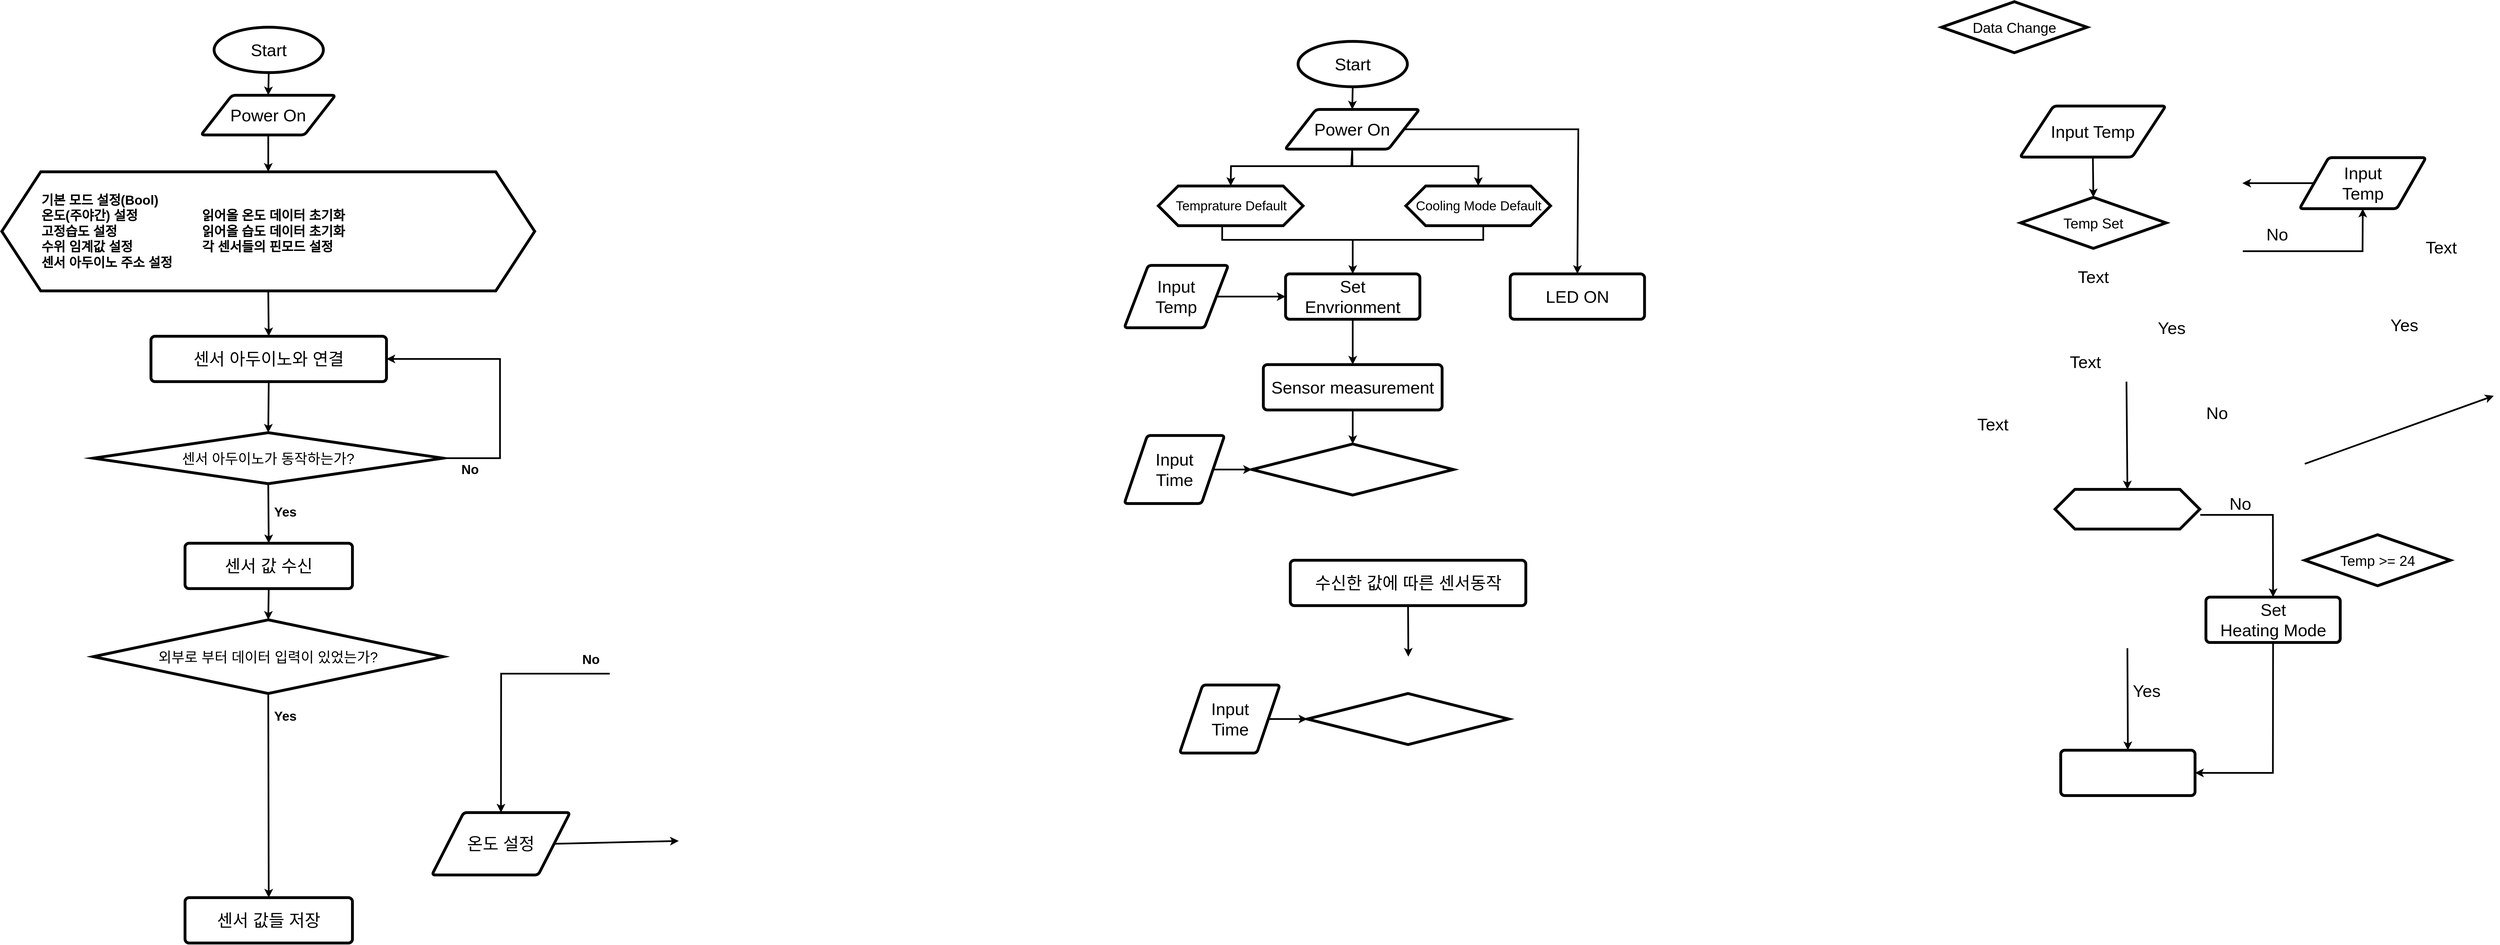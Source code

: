 <mxfile version="21.6.7" type="github">
  <diagram name="Page-1" id="edf60f1a-56cd-e834-aa8a-f176f3a09ee4">
    <mxGraphModel dx="5030" dy="2928" grid="1" gridSize="10" guides="1" tooltips="1" connect="1" arrows="1" fold="1" page="0" pageScale="1" pageWidth="1200" pageHeight="1920" background="none" math="0" shadow="0">
      <root>
        <mxCell id="0" />
        <mxCell id="1" parent="0" />
        <mxCell id="U9xf68Dv_fSdAsA3OCzk-1" value="Start" style="strokeWidth=5;html=1;shape=mxgraph.flowchart.start_1;whiteSpace=wrap;fontSize=30;" parent="1" vertex="1">
          <mxGeometry x="-1233.8" y="-1290" width="192.6" height="80" as="geometry" />
        </mxCell>
        <mxCell id="U9xf68Dv_fSdAsA3OCzk-3" value="" style="verticalLabelPosition=bottom;verticalAlign=top;html=1;shape=hexagon;perimeter=hexagonPerimeter2;arcSize=6;size=0.137;strokeColor=default;strokeWidth=5;fontFamily=Helvetica;fontSize=30;fontColor=default;fillColor=default;spacing=0;" parent="1" vertex="1">
          <mxGeometry x="-1480" y="-1035" width="255" height="70" as="geometry" />
        </mxCell>
        <mxCell id="U9xf68Dv_fSdAsA3OCzk-5" value="Temprature Default" style="text;html=1;align=center;verticalAlign=middle;resizable=0;points=[];autosize=1;strokeColor=none;fillColor=none;fontSize=23;fontFamily=Helvetica;fontColor=default;" parent="1" vertex="1">
          <mxGeometry x="-1462.5" y="-1020" width="220" height="40" as="geometry" />
        </mxCell>
        <mxCell id="U9xf68Dv_fSdAsA3OCzk-6" value="" style="endArrow=classic;html=1;rounded=0;fontFamily=Helvetica;fontSize=30;fontColor=default;exitX=0.5;exitY=1;exitDx=0;exitDy=0;exitPerimeter=0;strokeWidth=3;entryX=0.5;entryY=0;entryDx=0;entryDy=0;" parent="1" source="U9xf68Dv_fSdAsA3OCzk-1" target="U9xf68Dv_fSdAsA3OCzk-8" edge="1">
          <mxGeometry width="50" height="50" relative="1" as="geometry">
            <mxPoint x="-1010" y="-1130" as="sourcePoint" />
            <mxPoint x="-1140" y="-1180" as="targetPoint" />
          </mxGeometry>
        </mxCell>
        <mxCell id="U9xf68Dv_fSdAsA3OCzk-8" value="Power On" style="shape=parallelogram;html=1;strokeWidth=5;perimeter=parallelogramPerimeter;whiteSpace=wrap;rounded=1;arcSize=12;size=0.23;strokeColor=default;fontFamily=Helvetica;fontSize=30;fontColor=default;fillColor=default;" parent="1" vertex="1">
          <mxGeometry x="-1256.67" y="-1170" width="236.67" height="70" as="geometry" />
        </mxCell>
        <mxCell id="U9xf68Dv_fSdAsA3OCzk-9" value="" style="endArrow=classic;html=1;rounded=0;fontFamily=Helvetica;fontSize=30;fontColor=default;exitX=0.5;exitY=1;exitDx=0;exitDy=0;strokeWidth=3;entryX=0.5;entryY=0;entryDx=0;entryDy=0;" parent="1" source="U9xf68Dv_fSdAsA3OCzk-8" target="U9xf68Dv_fSdAsA3OCzk-3" edge="1">
          <mxGeometry width="50" height="50" relative="1" as="geometry">
            <mxPoint x="-1255.835" y="-1085" as="sourcePoint" />
            <mxPoint x="-1490" y="-1035" as="targetPoint" />
            <Array as="points">
              <mxPoint x="-1138" y="-1070" />
              <mxPoint x="-1352" y="-1070" />
            </Array>
          </mxGeometry>
        </mxCell>
        <mxCell id="U9xf68Dv_fSdAsA3OCzk-12" value="" style="endArrow=classic;html=1;rounded=0;fontFamily=Helvetica;fontSize=30;fontColor=default;strokeWidth=3;entryX=0.5;entryY=0;entryDx=0;entryDy=0;entryPerimeter=0;" parent="1" edge="1">
          <mxGeometry width="50" height="50" relative="1" as="geometry">
            <mxPoint x="225.83" y="-690" as="sourcePoint" />
            <mxPoint x="227.5" y="-500" as="targetPoint" />
          </mxGeometry>
        </mxCell>
        <mxCell id="U9xf68Dv_fSdAsA3OCzk-17" value="" style="endArrow=classic;html=1;rounded=0;fontFamily=Helvetica;fontSize=30;fontColor=default;exitX=0.5;exitY=1;exitDx=0;exitDy=0;strokeWidth=3;entryX=0.5;entryY=0;entryDx=0;entryDy=0;" parent="1" source="U9xf68Dv_fSdAsA3OCzk-8" target="U9xf68Dv_fSdAsA3OCzk-32" edge="1">
          <mxGeometry width="50" height="50" relative="1" as="geometry">
            <mxPoint x="-800" y="-1100" as="sourcePoint" />
            <mxPoint x="-565.5" y="-1060" as="targetPoint" />
            <Array as="points">
              <mxPoint x="-1140" y="-1070" />
              <mxPoint x="-916" y="-1070" />
            </Array>
          </mxGeometry>
        </mxCell>
        <mxCell id="U9xf68Dv_fSdAsA3OCzk-20" value="" style="rounded=1;whiteSpace=wrap;html=1;absoluteArcSize=1;arcSize=14;strokeWidth=5;strokeColor=default;fontFamily=Helvetica;fontSize=30;fontColor=default;fillColor=default;" parent="1" vertex="1">
          <mxGeometry x="109.99" y="-40" width="236.68" height="80" as="geometry" />
        </mxCell>
        <mxCell id="U9xf68Dv_fSdAsA3OCzk-23" value="" style="endArrow=classic;html=1;rounded=0;fontFamily=Helvetica;fontSize=30;fontColor=default;exitX=0;exitY=0.5;exitDx=0;exitDy=0;strokeWidth=3;exitPerimeter=0;entryX=0.5;entryY=0;entryDx=0;entryDy=0;" parent="1" source="U9xf68Dv_fSdAsA3OCzk-54" target="U9xf68Dv_fSdAsA3OCzk-31" edge="1">
          <mxGeometry width="50" height="50" relative="1" as="geometry">
            <mxPoint x="-910.0" y="-850" as="sourcePoint" />
            <mxPoint x="-978.58" y="-745" as="targetPoint" />
          </mxGeometry>
        </mxCell>
        <mxCell id="U9xf68Dv_fSdAsA3OCzk-24" value="Yes" style="text;html=1;align=center;verticalAlign=middle;resizable=0;points=[];autosize=1;strokeColor=none;fillColor=none;fontSize=30;fontFamily=Helvetica;fontColor=default;" parent="1" vertex="1">
          <mxGeometry x="270" y="-810" width="70" height="50" as="geometry" />
        </mxCell>
        <mxCell id="U9xf68Dv_fSdAsA3OCzk-25" value="" style="endArrow=classic;html=1;rounded=0;fontFamily=Helvetica;fontSize=30;fontColor=default;exitX=1;exitY=0.5;exitDx=0;exitDy=0;exitPerimeter=0;strokeWidth=3;entryX=0.5;entryY=1;entryDx=0;entryDy=0;" parent="1" target="U9xf68Dv_fSdAsA3OCzk-28" edge="1">
          <mxGeometry width="50" height="50" relative="1" as="geometry">
            <mxPoint x="430.83" y="-920" as="sourcePoint" />
            <mxPoint x="760.83" y="-935" as="targetPoint" />
            <Array as="points">
              <mxPoint x="641.83" y="-920" />
            </Array>
          </mxGeometry>
        </mxCell>
        <mxCell id="U9xf68Dv_fSdAsA3OCzk-27" value="No" style="text;html=1;align=center;verticalAlign=middle;resizable=0;points=[];autosize=1;strokeColor=none;fillColor=none;fontSize=30;fontFamily=Helvetica;fontColor=default;" parent="1" vertex="1">
          <mxGeometry x="460.83" y="-975" width="60" height="50" as="geometry" />
        </mxCell>
        <mxCell id="U9xf68Dv_fSdAsA3OCzk-28" value="Input&lt;br&gt;Temp" style="shape=parallelogram;html=1;strokeWidth=5;perimeter=parallelogramPerimeter;whiteSpace=wrap;rounded=1;arcSize=12;size=0.23;strokeColor=default;fontFamily=Helvetica;fontSize=30;fontColor=default;fillColor=default;" parent="1" vertex="1">
          <mxGeometry x="530.83" y="-1085" width="222.73" height="90" as="geometry" />
        </mxCell>
        <mxCell id="U9xf68Dv_fSdAsA3OCzk-29" value="" style="endArrow=classic;html=1;rounded=0;fontFamily=Helvetica;fontSize=30;fontColor=default;entryX=1;entryY=0.5;entryDx=0;entryDy=0;exitX=0;exitY=0.5;exitDx=0;exitDy=0;strokeWidth=3;" parent="1" source="U9xf68Dv_fSdAsA3OCzk-28" edge="1">
          <mxGeometry width="50" height="50" relative="1" as="geometry">
            <mxPoint x="570.83" y="-1025" as="sourcePoint" />
            <mxPoint x="430" y="-1040" as="targetPoint" />
          </mxGeometry>
        </mxCell>
        <mxCell id="U9xf68Dv_fSdAsA3OCzk-31" value="Set&lt;br&gt;Envrionment" style="rounded=1;whiteSpace=wrap;html=1;absoluteArcSize=1;arcSize=14;strokeWidth=5;strokeColor=default;fontFamily=Helvetica;fontSize=30;fontColor=default;fillColor=default;" parent="1" vertex="1">
          <mxGeometry x="-1255.84" y="-880" width="236.68" height="80" as="geometry" />
        </mxCell>
        <mxCell id="U9xf68Dv_fSdAsA3OCzk-32" value="" style="verticalLabelPosition=bottom;verticalAlign=top;html=1;shape=hexagon;perimeter=hexagonPerimeter2;arcSize=6;size=0.137;strokeColor=default;strokeWidth=5;fontFamily=Helvetica;fontSize=30;fontColor=default;fillColor=default;spacing=0;" parent="1" vertex="1">
          <mxGeometry x="-1043.92" y="-1035" width="255" height="70" as="geometry" />
        </mxCell>
        <mxCell id="U9xf68Dv_fSdAsA3OCzk-33" value="Cooling Mode Default" style="text;html=1;align=center;verticalAlign=middle;resizable=0;points=[];autosize=1;strokeColor=none;fillColor=none;fontSize=23;fontFamily=Helvetica;fontColor=default;" parent="1" vertex="1">
          <mxGeometry x="-1036.42" y="-1020" width="240" height="40" as="geometry" />
        </mxCell>
        <mxCell id="U9xf68Dv_fSdAsA3OCzk-36" value="Yes" style="text;html=1;align=center;verticalAlign=middle;resizable=0;points=[];autosize=1;strokeColor=none;fillColor=none;fontSize=30;fontFamily=Helvetica;fontColor=default;" parent="1" vertex="1">
          <mxGeometry x="225.83" y="-170" width="70" height="50" as="geometry" />
        </mxCell>
        <mxCell id="U9xf68Dv_fSdAsA3OCzk-37" value="" style="endArrow=classic;html=1;rounded=0;fontFamily=Helvetica;fontSize=30;fontColor=default;exitX=1;exitY=0.5;exitDx=0;exitDy=0;exitPerimeter=0;strokeWidth=3;entryX=0.5;entryY=0;entryDx=0;entryDy=0;" parent="1" target="U9xf68Dv_fSdAsA3OCzk-42" edge="1">
          <mxGeometry width="50" height="50" relative="1" as="geometry">
            <mxPoint x="355.83" y="-455" as="sourcePoint" />
            <mxPoint x="487.195" y="-390" as="targetPoint" />
            <Array as="points">
              <mxPoint x="483.83" y="-455" />
            </Array>
          </mxGeometry>
        </mxCell>
        <mxCell id="U9xf68Dv_fSdAsA3OCzk-38" value="No" style="text;html=1;align=center;verticalAlign=middle;resizable=0;points=[];autosize=1;strokeColor=none;fillColor=none;fontSize=30;fontFamily=Helvetica;fontColor=default;" parent="1" vertex="1">
          <mxGeometry x="395.83" y="-500" width="60" height="50" as="geometry" />
        </mxCell>
        <mxCell id="U9xf68Dv_fSdAsA3OCzk-40" value="" style="endArrow=classic;html=1;rounded=0;fontFamily=Helvetica;fontSize=30;fontColor=default;exitX=0.5;exitY=1;exitDx=0;exitDy=0;strokeWidth=3;entryX=0.5;entryY=0;entryDx=0;entryDy=0;exitPerimeter=0;" parent="1" target="U9xf68Dv_fSdAsA3OCzk-20" edge="1">
          <mxGeometry width="50" height="50" relative="1" as="geometry">
            <mxPoint x="227.5" y="-220" as="sourcePoint" />
            <mxPoint x="227.83" y="-180" as="targetPoint" />
          </mxGeometry>
        </mxCell>
        <mxCell id="U9xf68Dv_fSdAsA3OCzk-41" value="" style="endArrow=classic;html=1;rounded=0;fontFamily=Helvetica;fontSize=30;fontColor=default;exitX=0.5;exitY=1;exitDx=0;exitDy=0;strokeWidth=3;entryX=1;entryY=0.5;entryDx=0;entryDy=0;" parent="1" source="U9xf68Dv_fSdAsA3OCzk-42" target="U9xf68Dv_fSdAsA3OCzk-20" edge="1">
          <mxGeometry width="50" height="50" relative="1" as="geometry">
            <mxPoint x="487.195" y="-110" as="sourcePoint" />
            <mxPoint x="486.83" y="55" as="targetPoint" />
            <Array as="points">
              <mxPoint x="483.83" />
            </Array>
          </mxGeometry>
        </mxCell>
        <mxCell id="U9xf68Dv_fSdAsA3OCzk-42" value="Set&lt;br&gt;Heating Mode" style="rounded=1;whiteSpace=wrap;html=1;absoluteArcSize=1;arcSize=14;strokeWidth=5;strokeColor=default;fontFamily=Helvetica;fontSize=30;fontColor=default;fillColor=default;" parent="1" vertex="1">
          <mxGeometry x="365.83" y="-310" width="236.68" height="80" as="geometry" />
        </mxCell>
        <mxCell id="U9xf68Dv_fSdAsA3OCzk-44" value="Temp &amp;gt;= 24" style="strokeWidth=5;html=1;shape=mxgraph.flowchart.decision;whiteSpace=wrap;strokeColor=default;fontFamily=Helvetica;fontSize=25;fontColor=default;fillColor=default;" parent="1" vertex="1">
          <mxGeometry x="540.0" y="-420" width="256.66" height="90" as="geometry" />
        </mxCell>
        <mxCell id="U9xf68Dv_fSdAsA3OCzk-45" value="" style="verticalLabelPosition=bottom;verticalAlign=top;html=1;shape=hexagon;perimeter=hexagonPerimeter2;arcSize=6;size=0.137;strokeColor=default;strokeWidth=5;fontFamily=Helvetica;fontSize=30;fontColor=default;fillColor=default;spacing=0;" parent="1" vertex="1">
          <mxGeometry x="100.0" y="-500" width="255" height="70" as="geometry" />
        </mxCell>
        <mxCell id="U9xf68Dv_fSdAsA3OCzk-47" value="Temp Set" style="strokeWidth=5;html=1;shape=mxgraph.flowchart.decision;whiteSpace=wrap;strokeColor=default;fontFamily=Helvetica;fontSize=25;fontColor=default;fillColor=default;" parent="1" vertex="1">
          <mxGeometry x="39.17" y="-1015" width="256.66" height="90" as="geometry" />
        </mxCell>
        <mxCell id="U9xf68Dv_fSdAsA3OCzk-54" value="" style="strokeWidth=3;html=1;shape=mxgraph.flowchart.annotation_2;align=left;labelPosition=right;pointerEvents=1;strokeColor=default;fontFamily=Helvetica;fontSize=30;fontColor=default;fillColor=default;rotation=-90;" parent="1" vertex="1">
          <mxGeometry x="-1162.5" y="-1170" width="50" height="460" as="geometry" />
        </mxCell>
        <mxCell id="U9xf68Dv_fSdAsA3OCzk-55" value="Text" style="text;html=1;align=center;verticalAlign=middle;resizable=0;points=[];autosize=1;strokeColor=none;fillColor=none;fontSize=30;fontFamily=Helvetica;fontColor=default;" parent="1" vertex="1">
          <mxGeometry x="113.33" y="-750" width="80" height="50" as="geometry" />
        </mxCell>
        <mxCell id="U9xf68Dv_fSdAsA3OCzk-56" value="" style="endArrow=classic;html=1;rounded=0;fontFamily=Helvetica;fontSize=30;fontColor=default;strokeWidth=3;exitX=0.5;exitY=1;exitDx=0;exitDy=0;entryX=0.5;entryY=0;entryDx=0;entryDy=0;" parent="1" source="U9xf68Dv_fSdAsA3OCzk-31" target="U9xf68Dv_fSdAsA3OCzk-71" edge="1">
          <mxGeometry width="50" height="50" relative="1" as="geometry">
            <mxPoint x="-1130" y="-760" as="sourcePoint" />
            <mxPoint x="-1138" y="-720" as="targetPoint" />
          </mxGeometry>
        </mxCell>
        <mxCell id="U9xf68Dv_fSdAsA3OCzk-57" value="Input Temp" style="shape=parallelogram;html=1;strokeWidth=5;perimeter=parallelogramPerimeter;whiteSpace=wrap;rounded=1;arcSize=12;size=0.23;strokeColor=default;fontFamily=Helvetica;fontSize=30;fontColor=default;fillColor=default;" parent="1" vertex="1">
          <mxGeometry x="38.33" y="-1176" width="256.67" height="90" as="geometry" />
        </mxCell>
        <mxCell id="U9xf68Dv_fSdAsA3OCzk-58" value="" style="endArrow=classic;html=1;rounded=0;fontFamily=Helvetica;fontSize=30;fontColor=default;strokeWidth=3;exitX=0.5;exitY=1;exitDx=0;exitDy=0;entryX=0.5;entryY=0;entryDx=0;entryDy=0;entryPerimeter=0;" parent="1" source="U9xf68Dv_fSdAsA3OCzk-57" target="U9xf68Dv_fSdAsA3OCzk-47" edge="1">
          <mxGeometry width="50" height="50" relative="1" as="geometry">
            <mxPoint x="535" y="-1076" as="sourcePoint" />
            <mxPoint x="455" y="-1066" as="targetPoint" />
          </mxGeometry>
        </mxCell>
        <mxCell id="U9xf68Dv_fSdAsA3OCzk-59" value="Data Change" style="strokeWidth=5;html=1;shape=mxgraph.flowchart.decision;whiteSpace=wrap;strokeColor=default;fontFamily=Helvetica;fontSize=25;fontColor=default;fillColor=default;" parent="1" vertex="1">
          <mxGeometry x="-100.0" y="-1360" width="256.66" height="90" as="geometry" />
        </mxCell>
        <mxCell id="U9xf68Dv_fSdAsA3OCzk-60" value="" style="endArrow=classic;html=1;rounded=0;fontFamily=Helvetica;fontSize=30;fontColor=default;strokeWidth=3;" parent="1" edge="1">
          <mxGeometry width="50" height="50" relative="1" as="geometry">
            <mxPoint x="540" y="-545" as="sourcePoint" />
            <mxPoint x="873" y="-665" as="targetPoint" />
          </mxGeometry>
        </mxCell>
        <mxCell id="U9xf68Dv_fSdAsA3OCzk-61" value="Yes" style="text;html=1;align=center;verticalAlign=middle;resizable=0;points=[];autosize=1;strokeColor=none;fillColor=none;fontSize=30;fontFamily=Helvetica;fontColor=default;" parent="1" vertex="1">
          <mxGeometry x="680" y="-815" width="70" height="50" as="geometry" />
        </mxCell>
        <mxCell id="U9xf68Dv_fSdAsA3OCzk-62" value="No" style="text;html=1;align=center;verticalAlign=middle;resizable=0;points=[];autosize=1;strokeColor=none;fillColor=none;fontSize=30;fontFamily=Helvetica;fontColor=default;" parent="1" vertex="1">
          <mxGeometry x="355.0" y="-660" width="60" height="50" as="geometry" />
        </mxCell>
        <mxCell id="U9xf68Dv_fSdAsA3OCzk-65" value="Input&lt;br&gt;Temp" style="shape=parallelogram;html=1;strokeWidth=5;perimeter=parallelogramPerimeter;whiteSpace=wrap;rounded=1;arcSize=12;size=0.23;strokeColor=default;fontFamily=Helvetica;fontSize=30;fontColor=default;fillColor=default;" parent="1" vertex="1">
          <mxGeometry x="-1540" y="-895" width="183.33" height="110" as="geometry" />
        </mxCell>
        <mxCell id="U9xf68Dv_fSdAsA3OCzk-66" value="" style="endArrow=classic;html=1;rounded=0;fontFamily=Helvetica;fontSize=30;fontColor=default;exitX=1;exitY=0.5;exitDx=0;exitDy=0;entryX=0;entryY=0.5;entryDx=0;entryDy=0;strokeWidth=3;" parent="1" source="U9xf68Dv_fSdAsA3OCzk-65" target="U9xf68Dv_fSdAsA3OCzk-31" edge="1">
          <mxGeometry width="50" height="50" relative="1" as="geometry">
            <mxPoint x="-970" y="-650" as="sourcePoint" />
            <mxPoint x="-920" y="-700" as="targetPoint" />
          </mxGeometry>
        </mxCell>
        <mxCell id="U9xf68Dv_fSdAsA3OCzk-67" value="" style="endArrow=classic;html=1;rounded=0;fontFamily=Helvetica;fontSize=30;fontColor=default;strokeWidth=3;exitX=1;exitY=0.5;exitDx=0;exitDy=0;entryX=0.5;entryY=0;entryDx=0;entryDy=0;" parent="1" source="U9xf68Dv_fSdAsA3OCzk-8" target="U9xf68Dv_fSdAsA3OCzk-70" edge="1">
          <mxGeometry width="50" height="50" relative="1" as="geometry">
            <mxPoint x="-680.0" y="-1170" as="sourcePoint" />
            <mxPoint x="-682.5" y="-880.0" as="targetPoint" />
            <Array as="points">
              <mxPoint x="-740" y="-1135" />
            </Array>
          </mxGeometry>
        </mxCell>
        <mxCell id="U9xf68Dv_fSdAsA3OCzk-68" value="Text" style="text;html=1;align=center;verticalAlign=middle;resizable=0;points=[];autosize=1;strokeColor=none;fillColor=none;fontSize=30;fontFamily=Helvetica;fontColor=default;" parent="1" vertex="1">
          <mxGeometry x="126.67" y="-900" width="80" height="50" as="geometry" />
        </mxCell>
        <mxCell id="U9xf68Dv_fSdAsA3OCzk-70" value="LED ON" style="rounded=1;whiteSpace=wrap;html=1;absoluteArcSize=1;arcSize=14;strokeWidth=5;strokeColor=default;fontFamily=Helvetica;fontSize=30;fontColor=default;fillColor=default;" parent="1" vertex="1">
          <mxGeometry x="-860.0" y="-880" width="236.68" height="80" as="geometry" />
        </mxCell>
        <mxCell id="U9xf68Dv_fSdAsA3OCzk-71" value="Sensor&amp;nbsp;measurement" style="rounded=1;whiteSpace=wrap;html=1;absoluteArcSize=1;arcSize=14;strokeWidth=5;strokeColor=default;fontFamily=Helvetica;fontSize=30;fontColor=default;fillColor=default;" parent="1" vertex="1">
          <mxGeometry x="-1295" y="-720" width="315" height="80" as="geometry" />
        </mxCell>
        <mxCell id="U9xf68Dv_fSdAsA3OCzk-72" value="" style="strokeWidth=5;html=1;shape=mxgraph.flowchart.decision;whiteSpace=wrap;strokeColor=default;fontFamily=Helvetica;fontSize=25;fontColor=default;fillColor=default;" parent="1" vertex="1">
          <mxGeometry x="-1315" y="-580" width="355" height="90" as="geometry" />
        </mxCell>
        <mxCell id="U9xf68Dv_fSdAsA3OCzk-73" value="Text" style="text;html=1;align=center;verticalAlign=middle;resizable=0;points=[];autosize=1;strokeColor=none;fillColor=none;fontSize=30;fontFamily=Helvetica;fontColor=default;" parent="1" vertex="1">
          <mxGeometry x="-50" y="-640" width="80" height="50" as="geometry" />
        </mxCell>
        <mxCell id="U9xf68Dv_fSdAsA3OCzk-74" value="Input&lt;br&gt;Time" style="shape=parallelogram;html=1;strokeWidth=5;perimeter=parallelogramPerimeter;whiteSpace=wrap;rounded=1;arcSize=12;size=0.23;strokeColor=default;fontFamily=Helvetica;fontSize=30;fontColor=default;fillColor=default;" parent="1" vertex="1">
          <mxGeometry x="-1540" y="-595" width="176.67" height="120" as="geometry" />
        </mxCell>
        <mxCell id="U9xf68Dv_fSdAsA3OCzk-75" value="" style="endArrow=classic;html=1;rounded=0;fontFamily=Helvetica;fontSize=30;fontColor=default;strokeWidth=3;entryX=0.5;entryY=0;entryDx=0;entryDy=0;entryPerimeter=0;exitX=0.5;exitY=1;exitDx=0;exitDy=0;" parent="1" source="U9xf68Dv_fSdAsA3OCzk-71" target="U9xf68Dv_fSdAsA3OCzk-72" edge="1">
          <mxGeometry width="50" height="50" relative="1" as="geometry">
            <mxPoint x="-710" y="-640" as="sourcePoint" />
            <mxPoint x="-708.33" y="-450" as="targetPoint" />
          </mxGeometry>
        </mxCell>
        <mxCell id="U9xf68Dv_fSdAsA3OCzk-76" value="" style="endArrow=classic;html=1;rounded=0;fontFamily=Helvetica;fontSize=30;fontColor=default;strokeWidth=3;entryX=0;entryY=0.5;entryDx=0;entryDy=0;entryPerimeter=0;exitX=1;exitY=0.5;exitDx=0;exitDy=0;" parent="1" source="U9xf68Dv_fSdAsA3OCzk-74" target="U9xf68Dv_fSdAsA3OCzk-72" edge="1">
          <mxGeometry width="50" height="50" relative="1" as="geometry">
            <mxPoint x="-920" y="-640" as="sourcePoint" />
            <mxPoint x="-918.33" y="-450" as="targetPoint" />
          </mxGeometry>
        </mxCell>
        <mxCell id="U9xf68Dv_fSdAsA3OCzk-77" value="Text" style="text;html=1;align=center;verticalAlign=middle;resizable=0;points=[];autosize=1;strokeColor=none;fillColor=none;fontSize=30;fontFamily=Helvetica;fontColor=default;" parent="1" vertex="1">
          <mxGeometry x="740" y="-952" width="80" height="50" as="geometry" />
        </mxCell>
        <mxCell id="Pv6JQm2EQvo27AxfOFqY-1" value="Start" style="strokeWidth=5;html=1;shape=mxgraph.flowchart.start_1;whiteSpace=wrap;fontSize=30;" vertex="1" parent="1">
          <mxGeometry x="-3143.8" y="-1315" width="192.6" height="80" as="geometry" />
        </mxCell>
        <mxCell id="Pv6JQm2EQvo27AxfOFqY-4" value="" style="endArrow=classic;html=1;rounded=0;fontFamily=Helvetica;fontSize=30;fontColor=default;exitX=0.5;exitY=1;exitDx=0;exitDy=0;exitPerimeter=0;strokeWidth=3;entryX=0.5;entryY=0;entryDx=0;entryDy=0;" edge="1" parent="1" source="Pv6JQm2EQvo27AxfOFqY-1" target="Pv6JQm2EQvo27AxfOFqY-5">
          <mxGeometry width="50" height="50" relative="1" as="geometry">
            <mxPoint x="-2920" y="-1155" as="sourcePoint" />
            <mxPoint x="-3050" y="-1205" as="targetPoint" />
          </mxGeometry>
        </mxCell>
        <mxCell id="Pv6JQm2EQvo27AxfOFqY-5" value="Power On" style="shape=parallelogram;html=1;strokeWidth=5;perimeter=parallelogramPerimeter;whiteSpace=wrap;rounded=1;arcSize=12;size=0.23;strokeColor=default;fontFamily=Helvetica;fontSize=30;fontColor=default;fillColor=default;" vertex="1" parent="1">
          <mxGeometry x="-3166.67" y="-1195" width="236.67" height="70" as="geometry" />
        </mxCell>
        <mxCell id="Pv6JQm2EQvo27AxfOFqY-8" value="" style="endArrow=classic;html=1;rounded=0;fontFamily=Helvetica;fontSize=30;fontColor=default;exitX=0.5;exitY=1;exitDx=0;exitDy=0;strokeWidth=3;entryX=0.5;entryY=0;entryDx=0;entryDy=0;" edge="1" parent="1" source="Pv6JQm2EQvo27AxfOFqY-10" target="Pv6JQm2EQvo27AxfOFqY-34">
          <mxGeometry width="50" height="50" relative="1" as="geometry">
            <mxPoint x="-3047.5" y="-940" as="sourcePoint" />
            <mxPoint x="-3048" y="-770" as="targetPoint" />
          </mxGeometry>
        </mxCell>
        <mxCell id="Pv6JQm2EQvo27AxfOFqY-9" value="센서 값 수신" style="rounded=1;whiteSpace=wrap;html=1;absoluteArcSize=1;arcSize=14;strokeWidth=5;strokeColor=default;fontFamily=Helvetica;fontSize=30;fontColor=default;fillColor=default;" vertex="1" parent="1">
          <mxGeometry x="-3195" y="-405" width="295" height="80" as="geometry" />
        </mxCell>
        <mxCell id="Pv6JQm2EQvo27AxfOFqY-10" value="" style="verticalLabelPosition=bottom;verticalAlign=top;html=1;shape=hexagon;perimeter=hexagonPerimeter2;arcSize=6;size=0.073;strokeColor=default;strokeWidth=5;fontFamily=Helvetica;fontSize=30;fontColor=default;fillColor=default;spacing=0;" vertex="1" parent="1">
          <mxGeometry x="-3517.79" y="-1060" width="938.92" height="210" as="geometry" />
        </mxCell>
        <mxCell id="Pv6JQm2EQvo27AxfOFqY-11" value="&lt;font style=&quot;font-size: 23px;&quot;&gt;기본 모드 설정(Bool) &lt;br&gt;온도(주야간) 설정&lt;br&gt;고정습도 설정&lt;br&gt;수위 임계값 설정&lt;br&gt;센서 아두이노 주소 설정&lt;/font&gt;" style="text;html=1;align=left;verticalAlign=middle;resizable=0;points=[];autosize=1;strokeColor=none;fillColor=none;fontSize=23;fontFamily=Helvetica;fontColor=default;fontStyle=1" vertex="1" parent="1">
          <mxGeometry x="-3450" y="-1030" width="270" height="150" as="geometry" />
        </mxCell>
        <mxCell id="Pv6JQm2EQvo27AxfOFqY-13" value="" style="endArrow=classic;html=1;rounded=0;fontFamily=Helvetica;fontSize=30;fontColor=default;strokeWidth=3;exitX=0.5;exitY=1;exitDx=0;exitDy=0;entryX=0.5;entryY=0;entryDx=0;entryDy=0;entryPerimeter=0;" edge="1" parent="1" source="Pv6JQm2EQvo27AxfOFqY-9" target="Pv6JQm2EQvo27AxfOFqY-41">
          <mxGeometry width="50" height="50" relative="1" as="geometry">
            <mxPoint x="-3040" y="25" as="sourcePoint" />
            <mxPoint x="-2830" y="-250" as="targetPoint" />
          </mxGeometry>
        </mxCell>
        <mxCell id="Pv6JQm2EQvo27AxfOFqY-14" value="온도 설정" style="shape=parallelogram;html=1;strokeWidth=5;perimeter=parallelogramPerimeter;whiteSpace=wrap;rounded=1;arcSize=12;size=0.23;strokeColor=default;fontFamily=Helvetica;fontSize=30;fontColor=default;fillColor=default;" vertex="1" parent="1">
          <mxGeometry x="-2760" y="70" width="243.33" height="110" as="geometry" />
        </mxCell>
        <mxCell id="Pv6JQm2EQvo27AxfOFqY-15" value="" style="endArrow=classic;html=1;rounded=0;fontFamily=Helvetica;fontSize=30;fontColor=default;exitX=1;exitY=0.5;exitDx=0;exitDy=0;entryX=0;entryY=0.5;entryDx=0;entryDy=0;strokeWidth=3;" edge="1" parent="1" source="Pv6JQm2EQvo27AxfOFqY-14">
          <mxGeometry width="50" height="50" relative="1" as="geometry">
            <mxPoint x="-2010" y="145" as="sourcePoint" />
            <mxPoint x="-2325" y="120" as="targetPoint" />
          </mxGeometry>
        </mxCell>
        <mxCell id="Pv6JQm2EQvo27AxfOFqY-18" value="수신한 값에 따른 센서동작" style="rounded=1;whiteSpace=wrap;html=1;absoluteArcSize=1;arcSize=14;strokeWidth=5;strokeColor=default;fontFamily=Helvetica;fontSize=30;fontColor=default;fillColor=default;" vertex="1" parent="1">
          <mxGeometry x="-1247.5" y="-375" width="415" height="80" as="geometry" />
        </mxCell>
        <mxCell id="Pv6JQm2EQvo27AxfOFqY-19" value="" style="strokeWidth=5;html=1;shape=mxgraph.flowchart.decision;whiteSpace=wrap;strokeColor=default;fontFamily=Helvetica;fontSize=25;fontColor=default;fillColor=default;" vertex="1" parent="1">
          <mxGeometry x="-1217.5" y="-140" width="355" height="90" as="geometry" />
        </mxCell>
        <mxCell id="Pv6JQm2EQvo27AxfOFqY-20" value="Input&lt;br&gt;Time" style="shape=parallelogram;html=1;strokeWidth=5;perimeter=parallelogramPerimeter;whiteSpace=wrap;rounded=1;arcSize=12;size=0.23;strokeColor=default;fontFamily=Helvetica;fontSize=30;fontColor=default;fillColor=default;" vertex="1" parent="1">
          <mxGeometry x="-1442.5" y="-155" width="176.67" height="120" as="geometry" />
        </mxCell>
        <mxCell id="Pv6JQm2EQvo27AxfOFqY-21" value="" style="endArrow=classic;html=1;rounded=0;fontFamily=Helvetica;fontSize=30;fontColor=default;strokeWidth=3;exitX=0.5;exitY=1;exitDx=0;exitDy=0;" edge="1" parent="1" source="Pv6JQm2EQvo27AxfOFqY-18">
          <mxGeometry width="50" height="50" relative="1" as="geometry">
            <mxPoint x="-612.5" y="-250" as="sourcePoint" />
            <mxPoint x="-1039.5" y="-205" as="targetPoint" />
          </mxGeometry>
        </mxCell>
        <mxCell id="Pv6JQm2EQvo27AxfOFqY-22" value="" style="endArrow=classic;html=1;rounded=0;fontFamily=Helvetica;fontSize=30;fontColor=default;strokeWidth=3;entryX=0;entryY=0.5;entryDx=0;entryDy=0;entryPerimeter=0;exitX=1;exitY=0.5;exitDx=0;exitDy=0;" edge="1" parent="1" source="Pv6JQm2EQvo27AxfOFqY-20" target="Pv6JQm2EQvo27AxfOFqY-19">
          <mxGeometry width="50" height="50" relative="1" as="geometry">
            <mxPoint x="-822.5" y="-200" as="sourcePoint" />
            <mxPoint x="-820.83" y="-10" as="targetPoint" />
          </mxGeometry>
        </mxCell>
        <mxCell id="Pv6JQm2EQvo27AxfOFqY-25" value="" style="endArrow=classic;html=1;rounded=0;fontFamily=Helvetica;fontSize=30;fontColor=default;exitX=0.5;exitY=1;exitDx=0;exitDy=0;strokeWidth=3;entryX=0.5;entryY=0;entryDx=0;entryDy=0;" edge="1" parent="1" source="Pv6JQm2EQvo27AxfOFqY-5" target="Pv6JQm2EQvo27AxfOFqY-10">
          <mxGeometry width="50" height="50" relative="1" as="geometry">
            <mxPoint x="-2850.04" y="-990" as="sourcePoint" />
            <mxPoint x="-2849.04" y="-905" as="targetPoint" />
          </mxGeometry>
        </mxCell>
        <mxCell id="Pv6JQm2EQvo27AxfOFqY-29" value="읽어올 온도 데이터 초기화&lt;br&gt;읽어올 습도 데이터 초기화&lt;br&gt;각 센서들의 핀모드 설정" style="text;html=1;align=left;verticalAlign=middle;resizable=0;points=[];autosize=1;strokeColor=none;fillColor=none;fontSize=23;fontFamily=Helvetica;fontColor=default;fontStyle=1" vertex="1" parent="1">
          <mxGeometry x="-3166.67" y="-1005" width="300" height="100" as="geometry" />
        </mxCell>
        <mxCell id="Pv6JQm2EQvo27AxfOFqY-30" value="" style="endArrow=classic;html=1;rounded=0;fontFamily=Helvetica;fontSize=30;fontColor=default;strokeWidth=3;exitX=0.5;exitY=1;exitDx=0;exitDy=0;entryX=0.5;entryY=0;entryDx=0;entryDy=0;exitPerimeter=0;" edge="1" parent="1" source="Pv6JQm2EQvo27AxfOFqY-32" target="Pv6JQm2EQvo27AxfOFqY-9">
          <mxGeometry width="50" height="50" relative="1" as="geometry">
            <mxPoint x="-3047.5" y="-520" as="sourcePoint" />
            <mxPoint x="-2960" y="-440" as="targetPoint" />
          </mxGeometry>
        </mxCell>
        <mxCell id="Pv6JQm2EQvo27AxfOFqY-32" value="센서 아두이노가 동작하는가?" style="strokeWidth=5;html=1;shape=mxgraph.flowchart.decision;whiteSpace=wrap;strokeColor=default;fontFamily=Helvetica;fontSize=25;fontColor=default;fillColor=default;" vertex="1" parent="1">
          <mxGeometry x="-3356.66" y="-600" width="616.66" height="90" as="geometry" />
        </mxCell>
        <mxCell id="Pv6JQm2EQvo27AxfOFqY-34" value="센서 아두이노와 연결" style="rounded=1;whiteSpace=wrap;html=1;absoluteArcSize=1;arcSize=14;strokeWidth=5;strokeColor=default;fontFamily=Helvetica;fontSize=30;fontColor=default;fillColor=default;" vertex="1" parent="1">
          <mxGeometry x="-3255" y="-770" width="415" height="80" as="geometry" />
        </mxCell>
        <mxCell id="Pv6JQm2EQvo27AxfOFqY-35" value="" style="endArrow=classic;html=1;rounded=0;fontFamily=Helvetica;fontSize=30;fontColor=default;exitX=0.5;exitY=1;exitDx=0;exitDy=0;strokeWidth=3;entryX=0.5;entryY=0;entryDx=0;entryDy=0;entryPerimeter=0;" edge="1" parent="1" source="Pv6JQm2EQvo27AxfOFqY-34" target="Pv6JQm2EQvo27AxfOFqY-32">
          <mxGeometry width="50" height="50" relative="1" as="geometry">
            <mxPoint x="-3048" y="-660" as="sourcePoint" />
            <mxPoint x="-3000" y="-620" as="targetPoint" />
          </mxGeometry>
        </mxCell>
        <mxCell id="Pv6JQm2EQvo27AxfOFqY-37" value="Yes" style="text;html=1;align=left;verticalAlign=middle;resizable=0;points=[];autosize=1;strokeColor=none;fillColor=none;fontSize=23;fontFamily=Helvetica;fontColor=default;fontStyle=1" vertex="1" parent="1">
          <mxGeometry x="-3040" y="-480" width="60" height="40" as="geometry" />
        </mxCell>
        <mxCell id="Pv6JQm2EQvo27AxfOFqY-38" value="No" style="text;html=1;align=left;verticalAlign=middle;resizable=0;points=[];autosize=1;strokeColor=none;fillColor=none;fontSize=23;fontFamily=Helvetica;fontColor=default;fontStyle=1" vertex="1" parent="1">
          <mxGeometry x="-2710" y="-555" width="50" height="40" as="geometry" />
        </mxCell>
        <mxCell id="Pv6JQm2EQvo27AxfOFqY-39" value="" style="endArrow=classic;html=1;rounded=0;fontFamily=Helvetica;fontSize=30;fontColor=default;exitX=1;exitY=0.5;exitDx=0;exitDy=0;strokeWidth=3;exitPerimeter=0;entryX=1;entryY=0.5;entryDx=0;entryDy=0;" edge="1" parent="1" source="Pv6JQm2EQvo27AxfOFqY-32" target="Pv6JQm2EQvo27AxfOFqY-34">
          <mxGeometry width="50" height="50" relative="1" as="geometry">
            <mxPoint x="-2588.67" y="-690" as="sourcePoint" />
            <mxPoint x="-2630" y="-780" as="targetPoint" />
            <Array as="points">
              <mxPoint x="-2640" y="-555" />
              <mxPoint x="-2640" y="-730" />
            </Array>
          </mxGeometry>
        </mxCell>
        <mxCell id="Pv6JQm2EQvo27AxfOFqY-41" value="외부로 부터 데이터 입력이 있었는가?" style="strokeWidth=5;html=1;shape=mxgraph.flowchart.decision;whiteSpace=wrap;strokeColor=default;fontFamily=Helvetica;fontSize=25;fontColor=default;fillColor=default;" vertex="1" parent="1">
          <mxGeometry x="-3356.66" y="-270" width="616.66" height="130" as="geometry" />
        </mxCell>
        <mxCell id="Pv6JQm2EQvo27AxfOFqY-42" value="센서 값들 저장" style="rounded=1;whiteSpace=wrap;html=1;absoluteArcSize=1;arcSize=14;strokeWidth=5;strokeColor=default;fontFamily=Helvetica;fontSize=30;fontColor=default;fillColor=default;" vertex="1" parent="1">
          <mxGeometry x="-3195" y="220" width="295" height="80" as="geometry" />
        </mxCell>
        <mxCell id="Pv6JQm2EQvo27AxfOFqY-43" value="" style="endArrow=classic;html=1;rounded=0;fontFamily=Helvetica;fontSize=30;fontColor=default;strokeWidth=3;exitX=0.5;exitY=1;exitDx=0;exitDy=0;exitPerimeter=0;entryX=0.5;entryY=0;entryDx=0;entryDy=0;" edge="1" parent="1" source="Pv6JQm2EQvo27AxfOFqY-41" target="Pv6JQm2EQvo27AxfOFqY-42">
          <mxGeometry width="50" height="50" relative="1" as="geometry">
            <mxPoint x="-3047" y="-130" as="sourcePoint" />
            <mxPoint x="-3047" y="-80" as="targetPoint" />
          </mxGeometry>
        </mxCell>
        <mxCell id="Pv6JQm2EQvo27AxfOFqY-44" value="" style="endArrow=classic;html=1;rounded=0;fontFamily=Helvetica;fontSize=30;fontColor=default;strokeWidth=3;entryX=0.5;entryY=0;entryDx=0;entryDy=0;exitX=0;exitY=0.5;exitDx=0;exitDy=0;exitPerimeter=0;" edge="1" parent="1" target="Pv6JQm2EQvo27AxfOFqY-14">
          <mxGeometry width="50" height="50" relative="1" as="geometry">
            <mxPoint x="-2446.66" y="-175" as="sourcePoint" />
            <mxPoint x="-2478.67" y="85" as="targetPoint" />
            <Array as="points">
              <mxPoint x="-2638" y="-175" />
            </Array>
          </mxGeometry>
        </mxCell>
        <mxCell id="Pv6JQm2EQvo27AxfOFqY-45" value="Yes" style="text;html=1;align=left;verticalAlign=middle;resizable=0;points=[];autosize=1;strokeColor=none;fillColor=none;fontSize=23;fontFamily=Helvetica;fontColor=default;fontStyle=1" vertex="1" parent="1">
          <mxGeometry x="-3040" y="-120" width="60" height="40" as="geometry" />
        </mxCell>
        <mxCell id="Pv6JQm2EQvo27AxfOFqY-46" value="No" style="text;html=1;align=left;verticalAlign=middle;resizable=0;points=[];autosize=1;strokeColor=none;fillColor=none;fontSize=23;fontFamily=Helvetica;fontColor=default;fontStyle=1" vertex="1" parent="1">
          <mxGeometry x="-2496.66" y="-220" width="50" height="40" as="geometry" />
        </mxCell>
      </root>
    </mxGraphModel>
  </diagram>
</mxfile>
